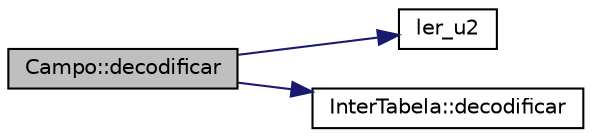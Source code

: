 digraph "Campo::decodificar"
{
  edge [fontname="Helvetica",fontsize="10",labelfontname="Helvetica",labelfontsize="10"];
  node [fontname="Helvetica",fontsize="10",shape=record];
  rankdir="LR";
  Node13 [label="Campo::decodificar",height=0.2,width=0.4,color="black", fillcolor="grey75", style="filled", fontcolor="black"];
  Node13 -> Node14 [color="midnightblue",fontsize="10",style="solid",fontname="Helvetica"];
  Node14 [label="ler_u2",height=0.2,width=0.4,color="black", fillcolor="white", style="filled",URL="$_arquivos_8hpp.html#a03c0b303e6ae10d2faa53a91ca574aa0",tooltip="Leitura de 2 bytes de um arquivo, considerado como binário. "];
  Node13 -> Node15 [color="midnightblue",fontsize="10",style="solid",fontname="Helvetica"];
  Node15 [label="InterTabela::decodificar",height=0.2,width=0.4,color="black", fillcolor="white", style="filled",URL="$class_inter_tabela.html#ae20bf3a5379a6e94a95bc275ddaaf7fc",tooltip="Decodificador do arquivo binário .class para uma tabela, extraindo todos os seus registros específico..."];
}
